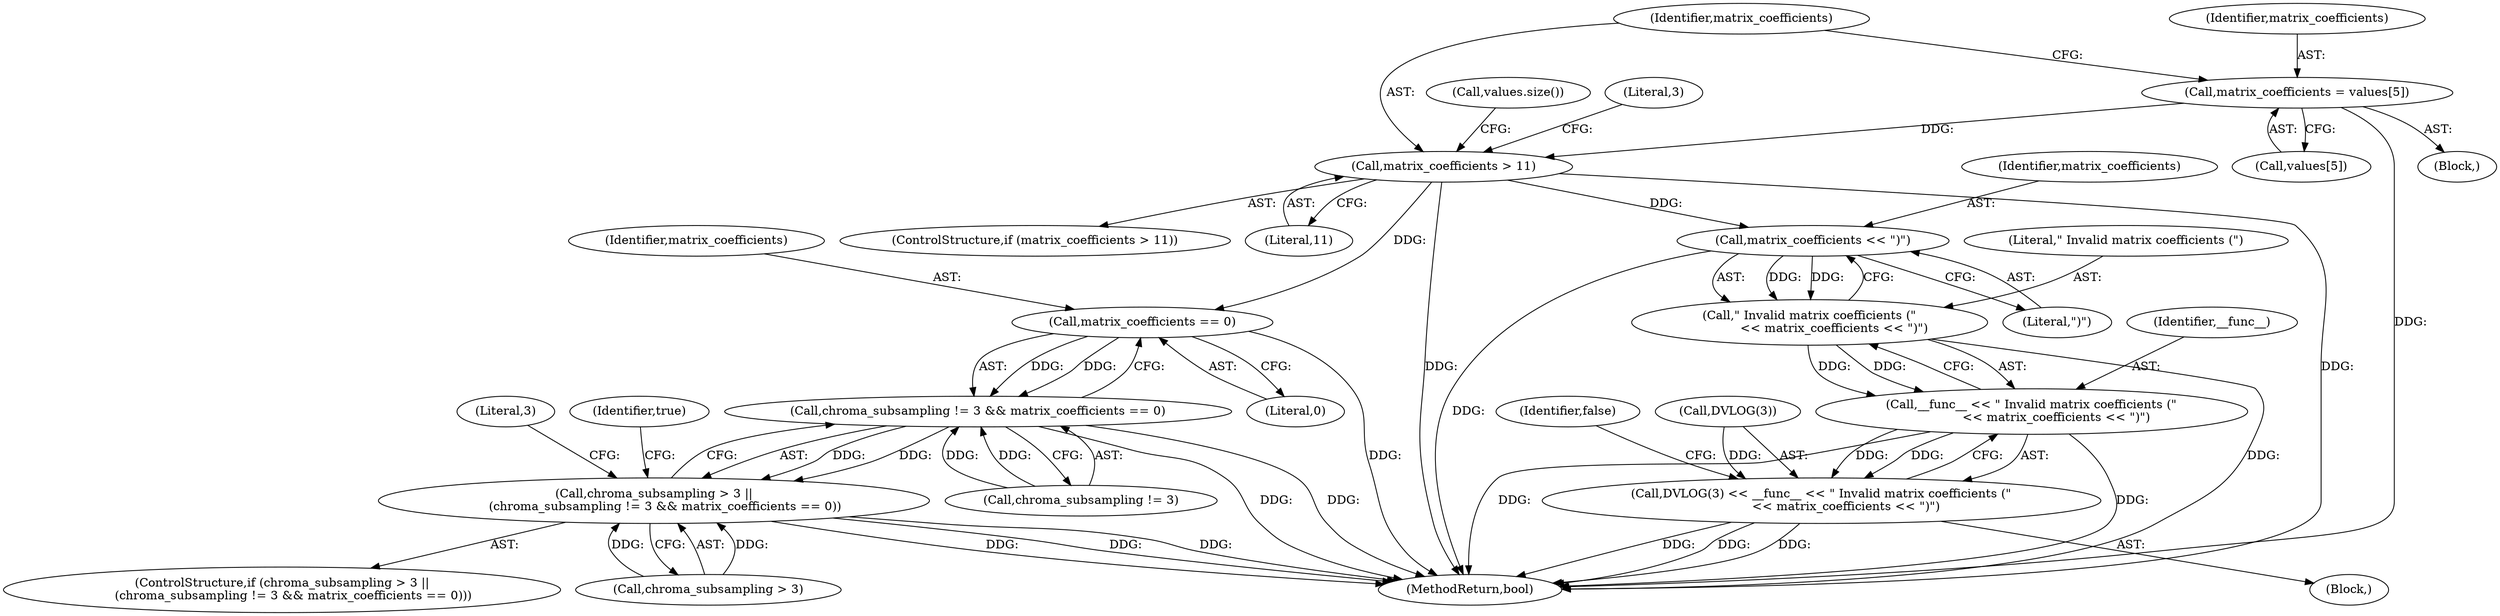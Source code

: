 digraph "1_Chrome_2fb4f2c9c461551d43fdfa28ef4c960da81a47dd_6@del" {
"1000416" [label="(Call,matrix_coefficients > 11)"];
"1000410" [label="(Call,matrix_coefficients = values[5])"];
"1000427" [label="(Call,matrix_coefficients << \")\")"];
"1000425" [label="(Call,\" Invalid matrix coefficients (\"\n             << matrix_coefficients << \")\")"];
"1000423" [label="(Call,__func__ << \" Invalid matrix coefficients (\"\n             << matrix_coefficients << \")\")"];
"1000420" [label="(Call,DVLOG(3) << __func__ << \" Invalid matrix coefficients (\"\n             << matrix_coefficients << \")\")"];
"1000482" [label="(Call,matrix_coefficients == 0)"];
"1000478" [label="(Call,chroma_subsampling != 3 && matrix_coefficients == 0)"];
"1000474" [label="(Call,chroma_subsampling > 3 ||\n      (chroma_subsampling != 3 && matrix_coefficients == 0))"];
"1000410" [label="(Call,matrix_coefficients = values[5])"];
"1000412" [label="(Call,values[5])"];
"1000429" [label="(Literal,\")\")"];
"1000500" [label="(MethodReturn,bool)"];
"1000411" [label="(Identifier,matrix_coefficients)"];
"1000475" [label="(Call,chroma_subsampling > 3)"];
"1000419" [label="(Block,)"];
"1000424" [label="(Identifier,__func__)"];
"1000499" [label="(Identifier,true)"];
"1000420" [label="(Call,DVLOG(3) << __func__ << \" Invalid matrix coefficients (\"\n             << matrix_coefficients << \")\")"];
"1000417" [label="(Identifier,matrix_coefficients)"];
"1000483" [label="(Identifier,matrix_coefficients)"];
"1000474" [label="(Call,chroma_subsampling > 3 ||\n      (chroma_subsampling != 3 && matrix_coefficients == 0))"];
"1000425" [label="(Call,\" Invalid matrix coefficients (\"\n             << matrix_coefficients << \")\")"];
"1000428" [label="(Identifier,matrix_coefficients)"];
"1000488" [label="(Literal,3)"];
"1000426" [label="(Literal,\" Invalid matrix coefficients (\")"];
"1000484" [label="(Literal,0)"];
"1000479" [label="(Call,chroma_subsampling != 3)"];
"1000423" [label="(Call,__func__ << \" Invalid matrix coefficients (\"\n             << matrix_coefficients << \")\")"];
"1000482" [label="(Call,matrix_coefficients == 0)"];
"1000415" [label="(ControlStructure,if (matrix_coefficients > 11))"];
"1000431" [label="(Identifier,false)"];
"1000478" [label="(Call,chroma_subsampling != 3 && matrix_coefficients == 0)"];
"1000434" [label="(Call,values.size())"];
"1000105" [label="(Block,)"];
"1000418" [label="(Literal,11)"];
"1000416" [label="(Call,matrix_coefficients > 11)"];
"1000473" [label="(ControlStructure,if (chroma_subsampling > 3 ||\n      (chroma_subsampling != 3 && matrix_coefficients == 0)))"];
"1000427" [label="(Call,matrix_coefficients << \")\")"];
"1000422" [label="(Literal,3)"];
"1000421" [label="(Call,DVLOG(3))"];
"1000416" -> "1000415"  [label="AST: "];
"1000416" -> "1000418"  [label="CFG: "];
"1000417" -> "1000416"  [label="AST: "];
"1000418" -> "1000416"  [label="AST: "];
"1000422" -> "1000416"  [label="CFG: "];
"1000434" -> "1000416"  [label="CFG: "];
"1000416" -> "1000500"  [label="DDG: "];
"1000416" -> "1000500"  [label="DDG: "];
"1000410" -> "1000416"  [label="DDG: "];
"1000416" -> "1000427"  [label="DDG: "];
"1000416" -> "1000482"  [label="DDG: "];
"1000410" -> "1000105"  [label="AST: "];
"1000410" -> "1000412"  [label="CFG: "];
"1000411" -> "1000410"  [label="AST: "];
"1000412" -> "1000410"  [label="AST: "];
"1000417" -> "1000410"  [label="CFG: "];
"1000410" -> "1000500"  [label="DDG: "];
"1000427" -> "1000425"  [label="AST: "];
"1000427" -> "1000429"  [label="CFG: "];
"1000428" -> "1000427"  [label="AST: "];
"1000429" -> "1000427"  [label="AST: "];
"1000425" -> "1000427"  [label="CFG: "];
"1000427" -> "1000500"  [label="DDG: "];
"1000427" -> "1000425"  [label="DDG: "];
"1000427" -> "1000425"  [label="DDG: "];
"1000425" -> "1000423"  [label="AST: "];
"1000426" -> "1000425"  [label="AST: "];
"1000423" -> "1000425"  [label="CFG: "];
"1000425" -> "1000500"  [label="DDG: "];
"1000425" -> "1000423"  [label="DDG: "];
"1000425" -> "1000423"  [label="DDG: "];
"1000423" -> "1000420"  [label="AST: "];
"1000424" -> "1000423"  [label="AST: "];
"1000420" -> "1000423"  [label="CFG: "];
"1000423" -> "1000500"  [label="DDG: "];
"1000423" -> "1000500"  [label="DDG: "];
"1000423" -> "1000420"  [label="DDG: "];
"1000423" -> "1000420"  [label="DDG: "];
"1000420" -> "1000419"  [label="AST: "];
"1000421" -> "1000420"  [label="AST: "];
"1000431" -> "1000420"  [label="CFG: "];
"1000420" -> "1000500"  [label="DDG: "];
"1000420" -> "1000500"  [label="DDG: "];
"1000420" -> "1000500"  [label="DDG: "];
"1000421" -> "1000420"  [label="DDG: "];
"1000482" -> "1000478"  [label="AST: "];
"1000482" -> "1000484"  [label="CFG: "];
"1000483" -> "1000482"  [label="AST: "];
"1000484" -> "1000482"  [label="AST: "];
"1000478" -> "1000482"  [label="CFG: "];
"1000482" -> "1000500"  [label="DDG: "];
"1000482" -> "1000478"  [label="DDG: "];
"1000482" -> "1000478"  [label="DDG: "];
"1000478" -> "1000474"  [label="AST: "];
"1000478" -> "1000479"  [label="CFG: "];
"1000479" -> "1000478"  [label="AST: "];
"1000474" -> "1000478"  [label="CFG: "];
"1000478" -> "1000500"  [label="DDG: "];
"1000478" -> "1000500"  [label="DDG: "];
"1000478" -> "1000474"  [label="DDG: "];
"1000478" -> "1000474"  [label="DDG: "];
"1000479" -> "1000478"  [label="DDG: "];
"1000479" -> "1000478"  [label="DDG: "];
"1000474" -> "1000473"  [label="AST: "];
"1000474" -> "1000475"  [label="CFG: "];
"1000475" -> "1000474"  [label="AST: "];
"1000488" -> "1000474"  [label="CFG: "];
"1000499" -> "1000474"  [label="CFG: "];
"1000474" -> "1000500"  [label="DDG: "];
"1000474" -> "1000500"  [label="DDG: "];
"1000474" -> "1000500"  [label="DDG: "];
"1000475" -> "1000474"  [label="DDG: "];
"1000475" -> "1000474"  [label="DDG: "];
}
